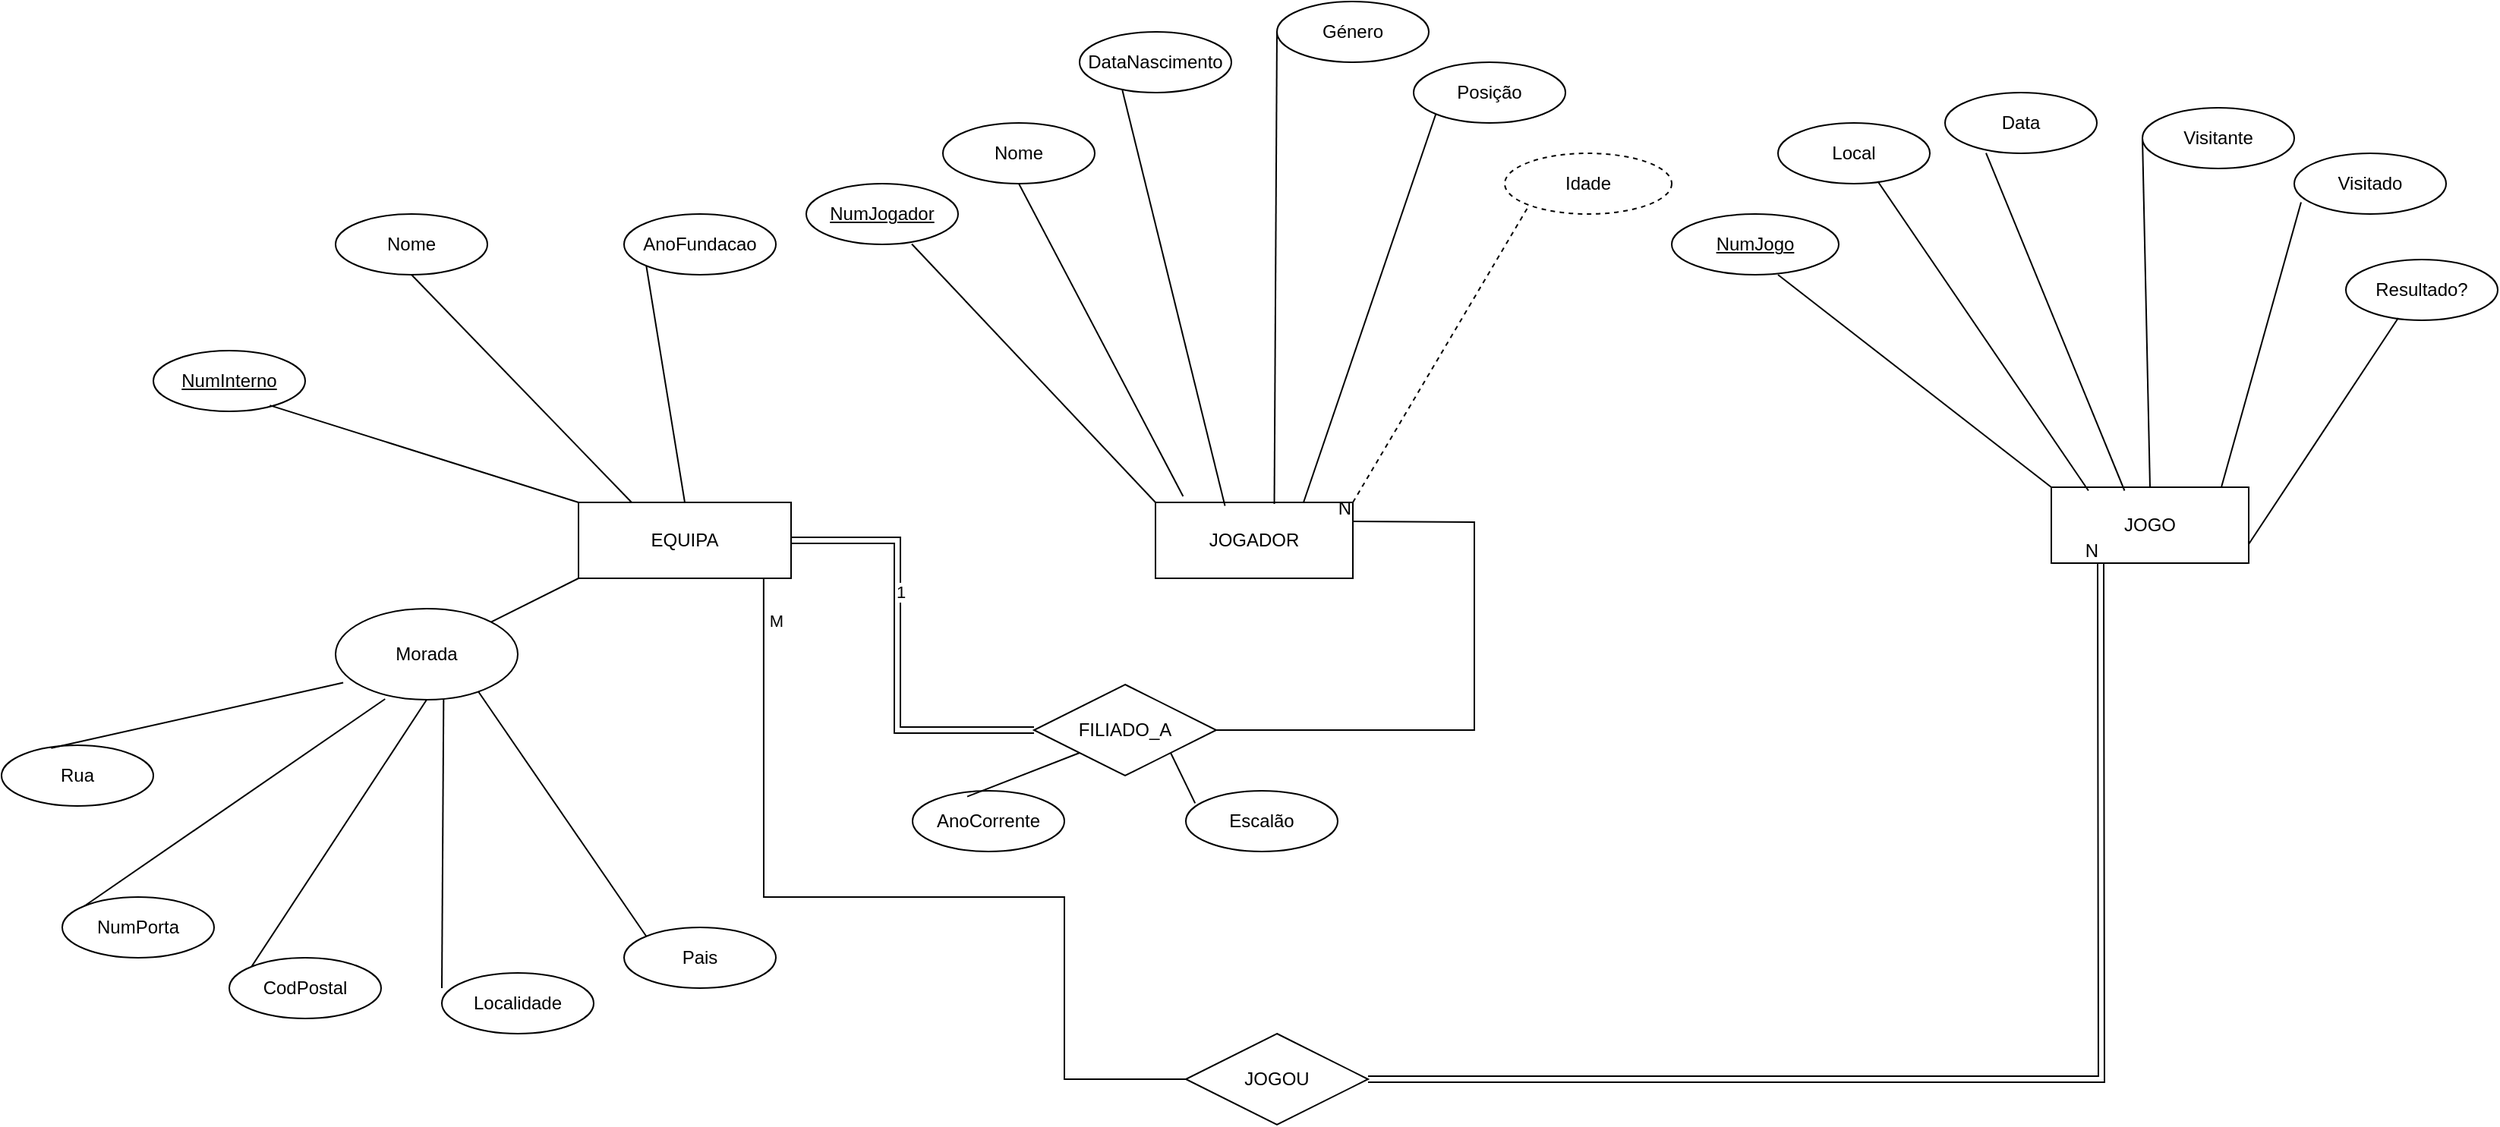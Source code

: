 <mxfile version="28.2.4">
  <diagram name="Página-1" id="HAVZxO2_sHeDZ3DqDTil">
    <mxGraphModel dx="1694" dy="1079" grid="1" gridSize="10" guides="1" tooltips="1" connect="1" arrows="1" fold="1" page="1" pageScale="1" pageWidth="1654" pageHeight="2336" math="0" shadow="0">
      <root>
        <mxCell id="0" />
        <mxCell id="1" parent="0" />
        <mxCell id="LriPo0vyb83jJ2V908es-1" value="&lt;font style=&quot;vertical-align: inherit;&quot; dir=&quot;auto&quot;&gt;&lt;font style=&quot;vertical-align: inherit;&quot; dir=&quot;auto&quot;&gt;&lt;font style=&quot;vertical-align: inherit;&quot; dir=&quot;auto&quot;&gt;&lt;font style=&quot;vertical-align: inherit;&quot; dir=&quot;auto&quot;&gt;&lt;font style=&quot;vertical-align: inherit;&quot; dir=&quot;auto&quot;&gt;&lt;font style=&quot;vertical-align: inherit;&quot; dir=&quot;auto&quot;&gt;EQUIPA&lt;/font&gt;&lt;/font&gt;&lt;/font&gt;&lt;/font&gt;&lt;/font&gt;&lt;/font&gt;" style="whiteSpace=wrap;html=1;align=center;" parent="1" vertex="1">
          <mxGeometry x="390" y="470" width="140" height="50" as="geometry" />
        </mxCell>
        <mxCell id="LriPo0vyb83jJ2V908es-2" value="&lt;font style=&quot;vertical-align: inherit;&quot; dir=&quot;auto&quot;&gt;&lt;font style=&quot;vertical-align: inherit;&quot; dir=&quot;auto&quot;&gt;NumInterno&lt;/font&gt;&lt;/font&gt;" style="ellipse;whiteSpace=wrap;html=1;align=center;fontStyle=4;" parent="1" vertex="1">
          <mxGeometry x="110" y="370" width="100" height="40" as="geometry" />
        </mxCell>
        <mxCell id="LriPo0vyb83jJ2V908es-3" value="&lt;font style=&quot;vertical-align: inherit;&quot; dir=&quot;auto&quot;&gt;&lt;font style=&quot;vertical-align: inherit;&quot; dir=&quot;auto&quot;&gt;Nome&lt;/font&gt;&lt;/font&gt;" style="ellipse;whiteSpace=wrap;html=1;align=center;" parent="1" vertex="1">
          <mxGeometry x="230" y="280" width="100" height="40" as="geometry" />
        </mxCell>
        <mxCell id="LriPo0vyb83jJ2V908es-6" value="&lt;font style=&quot;vertical-align: inherit;&quot; dir=&quot;auto&quot;&gt;&lt;font style=&quot;vertical-align: inherit;&quot; dir=&quot;auto&quot;&gt;&lt;font style=&quot;vertical-align: inherit;&quot; dir=&quot;auto&quot;&gt;&lt;font style=&quot;vertical-align: inherit;&quot; dir=&quot;auto&quot;&gt;Rua&lt;/font&gt;&lt;/font&gt;&lt;/font&gt;&lt;/font&gt;" style="ellipse;whiteSpace=wrap;html=1;align=center;" parent="1" vertex="1">
          <mxGeometry x="10" y="630" width="100" height="40" as="geometry" />
        </mxCell>
        <mxCell id="LriPo0vyb83jJ2V908es-7" value="&lt;font style=&quot;vertical-align: inherit;&quot; dir=&quot;auto&quot;&gt;&lt;font style=&quot;vertical-align: inherit;&quot; dir=&quot;auto&quot;&gt;&lt;font style=&quot;vertical-align: inherit;&quot; dir=&quot;auto&quot;&gt;&lt;font style=&quot;vertical-align: inherit;&quot; dir=&quot;auto&quot;&gt;&lt;font style=&quot;vertical-align: inherit;&quot; dir=&quot;auto&quot;&gt;&lt;font style=&quot;vertical-align: inherit;&quot; dir=&quot;auto&quot;&gt;NumPorta&lt;/font&gt;&lt;/font&gt;&lt;/font&gt;&lt;/font&gt;&lt;/font&gt;&lt;/font&gt;" style="ellipse;whiteSpace=wrap;html=1;align=center;" parent="1" vertex="1">
          <mxGeometry x="50" y="730" width="100" height="40" as="geometry" />
        </mxCell>
        <mxCell id="LriPo0vyb83jJ2V908es-8" value="&lt;font style=&quot;vertical-align: inherit;&quot; dir=&quot;auto&quot;&gt;&lt;font style=&quot;vertical-align: inherit;&quot; dir=&quot;auto&quot;&gt;&lt;font style=&quot;vertical-align: inherit;&quot; dir=&quot;auto&quot;&gt;&lt;font style=&quot;vertical-align: inherit;&quot; dir=&quot;auto&quot;&gt;&lt;font style=&quot;vertical-align: inherit;&quot; dir=&quot;auto&quot;&gt;&lt;font style=&quot;vertical-align: inherit;&quot; dir=&quot;auto&quot;&gt;&lt;font style=&quot;vertical-align: inherit;&quot; dir=&quot;auto&quot;&gt;&lt;font style=&quot;vertical-align: inherit;&quot; dir=&quot;auto&quot;&gt;CodPostal&lt;/font&gt;&lt;/font&gt;&lt;/font&gt;&lt;/font&gt;&lt;/font&gt;&lt;/font&gt;&lt;/font&gt;&lt;/font&gt;" style="ellipse;whiteSpace=wrap;html=1;align=center;" parent="1" vertex="1">
          <mxGeometry x="160" y="770" width="100" height="40" as="geometry" />
        </mxCell>
        <mxCell id="LriPo0vyb83jJ2V908es-9" value="&lt;font style=&quot;vertical-align: inherit;&quot; dir=&quot;auto&quot;&gt;&lt;font style=&quot;vertical-align: inherit;&quot; dir=&quot;auto&quot;&gt;&lt;font style=&quot;vertical-align: inherit;&quot; dir=&quot;auto&quot;&gt;&lt;font style=&quot;vertical-align: inherit;&quot; dir=&quot;auto&quot;&gt;&lt;font style=&quot;vertical-align: inherit;&quot; dir=&quot;auto&quot;&gt;&lt;font style=&quot;vertical-align: inherit;&quot; dir=&quot;auto&quot;&gt;&lt;font style=&quot;vertical-align: inherit;&quot; dir=&quot;auto&quot;&gt;&lt;font style=&quot;vertical-align: inherit;&quot; dir=&quot;auto&quot;&gt;&lt;font style=&quot;vertical-align: inherit;&quot; dir=&quot;auto&quot;&gt;&lt;font style=&quot;vertical-align: inherit;&quot; dir=&quot;auto&quot;&gt;Localidade&lt;/font&gt;&lt;/font&gt;&lt;/font&gt;&lt;/font&gt;&lt;/font&gt;&lt;/font&gt;&lt;/font&gt;&lt;/font&gt;&lt;/font&gt;&lt;/font&gt;&lt;span style=&quot;color: rgba(0, 0, 0, 0); font-family: monospace; font-size: 0px; text-align: start; text-wrap-mode: nowrap;&quot;&gt;&lt;font style=&quot;vertical-align: inherit;&quot; dir=&quot;auto&quot;&gt;&lt;font style=&quot;vertical-align: inherit;&quot; dir=&quot;auto&quot;&gt;%3CmxGraphModel%3E%3Croot%3E%3CmxCell%20id%3D%220%22%2F%3E%3CmxCell%20id%3D%221%22%20parent%3D%220%22%2F%3E%3CmxCell%20id%3D%222%22%20value%3D%22%26lt%3Bfont%20style%3D%26quot%3Bvertical-align n%3A%20herdar%3B%26quot%3B%20dir%3D%26quot%3Bauto%26quot%3B%26gt%3B%26lt%3Bfonte%20estilo%3D%26quot%3Balinhamento-vertical%3A%20herdar%3B%26quot%3B%20dir%3D%26quot%3Bauto%26quot%3B%26gt%3B%26lt%3Bf ont%20style%3D%26quot%3Bvertical-align%3A%20inherit%3B%26quot%3B%20dir%3D%26quot%3Bauto%26quot%3B%26gt%3B%26lt%3Bfont%20style%3D%26quot%3Bvertical-align%3A%20inherit%3B%26quot%3B%20dir%3D%26q uot%3Bauto%26quot%3B%26gt%3B%26lt%3Bfonte%20estilo%3D%26quot%3Balinhamentovertical%3A%20herdar%3B%26quot%3B%20dir%3D%26quot%3Bauto%26quot%3B%26gt%3B%26lt%3Bfonte%20estilo%3D%26quot%3Balinhamentovertical%3A %20herdar%3B%26quot%3B%20dir%3D%26quot%3Bauto%26quot%3B%26gt%3B%26lt%3Bfonte%20estilo%3D%26quot%3Balinhamento-vertical%3A%20herdar%3B%26quot%3B%20dir%3D%26quot%3Bauto%26quot%3B%26gt%3B%26lt%3Bfonte% 20style%3D%26quot%3Bvertical-align%3A%20inherit%3B%26quot%3B%20dir%3D%26quot%3Bauto%26quot%3B%26gt%3BCodPostal%26lt%3B%2Ffont%26gt%3B%26lt%3B%2Ffont%26gt%3B%26lt%3B%2Ffont%26gt%3B%26lt%3B%2Ffont%26gt%3B%26lt%3B%2Ffo nt%26gt%3B%26lt%3B%2Ffont%26gt%3B%26lt%3B%2Ffont%26gt%3B%26lt%3B%2Ffont%26gt%3B%26lt%3B%2Ffont% 26gt% 3B% 22% 20estilo% 3D% 22elipse% 3BwhiteSpace% 3Dwrap% 3Bhtml% 3D1% 3Balign% 3Dcenter% 3B% 22% 20vértice% 3 D%221%22%20pai%3D%221%22%3E%3CmxGeometria%20x%3D%22670%22%20y%3D%22750%22%20largura%3D%22100%22%20altura%3D%2240%22%20as%3D%22geometria%22%2F%3E%3C%2FmxCélula%3E%3C%2Froot%3E%3C%2FmxModeloGráfico%3E&lt;/font&gt;&lt;/font&gt;&lt;/span&gt;" style="ellipse;whiteSpace=wrap;html=1;align=center;" parent="1" vertex="1">
          <mxGeometry x="300" y="780" width="100" height="40" as="geometry" />
        </mxCell>
        <mxCell id="LriPo0vyb83jJ2V908es-10" value="&lt;font style=&quot;vertical-align: inherit;&quot; dir=&quot;auto&quot;&gt;&lt;font style=&quot;vertical-align: inherit;&quot; dir=&quot;auto&quot;&gt;Pais&lt;/font&gt;&lt;/font&gt;" style="ellipse;whiteSpace=wrap;html=1;align=center;" parent="1" vertex="1">
          <mxGeometry x="420" y="750" width="100" height="40" as="geometry" />
        </mxCell>
        <mxCell id="LriPo0vyb83jJ2V908es-11" value="&lt;font style=&quot;vertical-align: inherit;&quot; dir=&quot;auto&quot;&gt;&lt;font style=&quot;vertical-align: inherit;&quot; dir=&quot;auto&quot;&gt;&lt;font style=&quot;vertical-align: inherit;&quot; dir=&quot;auto&quot;&gt;&lt;font style=&quot;vertical-align: inherit;&quot; dir=&quot;auto&quot;&gt;AnoFundacao&lt;/font&gt;&lt;/font&gt;&lt;/font&gt;&lt;/font&gt;" style="ellipse;whiteSpace=wrap;html=1;align=center;" parent="1" vertex="1">
          <mxGeometry x="420" y="280" width="100" height="40" as="geometry" />
        </mxCell>
        <mxCell id="LriPo0vyb83jJ2V908es-12" value="" style="endArrow=none;html=1;rounded=0;exitX=0.767;exitY=0.901;exitDx=0;exitDy=0;exitPerimeter=0;entryX=0;entryY=0;entryDx=0;entryDy=0;" parent="1" source="LriPo0vyb83jJ2V908es-2" target="LriPo0vyb83jJ2V908es-1" edge="1">
          <mxGeometry relative="1" as="geometry">
            <mxPoint x="650" y="660" as="sourcePoint" />
            <mxPoint x="810" y="660" as="targetPoint" />
          </mxGeometry>
        </mxCell>
        <mxCell id="LriPo0vyb83jJ2V908es-15" value="" style="endArrow=none;html=1;rounded=0;exitX=0;exitY=1;exitDx=0;exitDy=0;entryX=0;entryY=1;entryDx=0;entryDy=0;" parent="1" source="LriPo0vyb83jJ2V908es-59" target="LriPo0vyb83jJ2V908es-1" edge="1">
          <mxGeometry relative="1" as="geometry">
            <mxPoint x="306.5" y="552.6" as="sourcePoint" />
            <mxPoint x="910" y="690" as="targetPoint" />
          </mxGeometry>
        </mxCell>
        <mxCell id="LriPo0vyb83jJ2V908es-16" value="" style="endArrow=none;html=1;rounded=0;exitX=0.327;exitY=0.046;exitDx=0;exitDy=0;exitPerimeter=0;entryX=0.958;entryY=0.187;entryDx=0;entryDy=0;entryPerimeter=0;" parent="1" source="LriPo0vyb83jJ2V908es-6" target="LriPo0vyb83jJ2V908es-59" edge="1">
          <mxGeometry relative="1" as="geometry">
            <mxPoint x="400" y="663" as="sourcePoint" />
            <mxPoint x="236" y="580" as="targetPoint" />
          </mxGeometry>
        </mxCell>
        <mxCell id="LriPo0vyb83jJ2V908es-17" value="" style="endArrow=none;html=1;rounded=0;exitX=0;exitY=0;exitDx=0;exitDy=0;entryX=0.728;entryY=0.008;entryDx=0;entryDy=0;entryPerimeter=0;" parent="1" source="LriPo0vyb83jJ2V908es-7" target="LriPo0vyb83jJ2V908es-59" edge="1">
          <mxGeometry relative="1" as="geometry">
            <mxPoint x="407" y="772" as="sourcePoint" />
            <mxPoint x="260" y="590.0" as="targetPoint" />
          </mxGeometry>
        </mxCell>
        <mxCell id="LriPo0vyb83jJ2V908es-19" value="" style="endArrow=none;html=1;rounded=0;exitX=0;exitY=0;exitDx=0;exitDy=0;entryX=0.5;entryY=0;entryDx=0;entryDy=0;" parent="1" source="LriPo0vyb83jJ2V908es-8" target="LriPo0vyb83jJ2V908es-59" edge="1">
          <mxGeometry relative="1" as="geometry">
            <mxPoint x="445" y="846" as="sourcePoint" />
            <mxPoint x="280" y="590.0" as="targetPoint" />
          </mxGeometry>
        </mxCell>
        <mxCell id="LriPo0vyb83jJ2V908es-20" value="" style="endArrow=none;html=1;rounded=0;exitX=0;exitY=0;exitDx=0;exitDy=0;entryX=0.215;entryY=0.085;entryDx=0;entryDy=0;entryPerimeter=0;" parent="1" source="LriPo0vyb83jJ2V908es-10" target="LriPo0vyb83jJ2V908es-59" edge="1">
          <mxGeometry relative="1" as="geometry">
            <mxPoint x="605" y="816" as="sourcePoint" />
            <mxPoint x="306.5" y="588" as="targetPoint" />
          </mxGeometry>
        </mxCell>
        <mxCell id="LriPo0vyb83jJ2V908es-21" value="" style="endArrow=none;html=1;rounded=0;exitX=0;exitY=0.25;exitDx=0;exitDy=0;entryX=0.407;entryY=0.008;entryDx=0;entryDy=0;entryPerimeter=0;exitPerimeter=0;" parent="1" source="LriPo0vyb83jJ2V908es-9" target="LriPo0vyb83jJ2V908es-59" edge="1">
          <mxGeometry relative="1" as="geometry">
            <mxPoint x="698" y="878" as="sourcePoint" />
            <mxPoint x="298.8" y="591.08" as="targetPoint" />
          </mxGeometry>
        </mxCell>
        <mxCell id="LriPo0vyb83jJ2V908es-24" value="" style="endArrow=none;html=1;rounded=0;exitX=0.5;exitY=1;exitDx=0;exitDy=0;entryX=0.25;entryY=0;entryDx=0;entryDy=0;" parent="1" source="LriPo0vyb83jJ2V908es-3" target="LriPo0vyb83jJ2V908es-1" edge="1">
          <mxGeometry relative="1" as="geometry">
            <mxPoint x="750" y="690" as="sourcePoint" />
            <mxPoint x="910" y="690" as="targetPoint" />
          </mxGeometry>
        </mxCell>
        <mxCell id="LriPo0vyb83jJ2V908es-25" value="" style="endArrow=none;html=1;rounded=0;exitX=0.5;exitY=0;exitDx=0;exitDy=0;entryX=0;entryY=1;entryDx=0;entryDy=0;" parent="1" source="LriPo0vyb83jJ2V908es-1" target="LriPo0vyb83jJ2V908es-11" edge="1">
          <mxGeometry relative="1" as="geometry">
            <mxPoint x="390" y="380" as="sourcePoint" />
            <mxPoint x="445" y="530" as="targetPoint" />
          </mxGeometry>
        </mxCell>
        <mxCell id="LriPo0vyb83jJ2V908es-26" value="&lt;font style=&quot;vertical-align: inherit;&quot; dir=&quot;auto&quot;&gt;&lt;font style=&quot;vertical-align: inherit;&quot; dir=&quot;auto&quot;&gt;JOGADOR&lt;/font&gt;&lt;/font&gt;" style="whiteSpace=wrap;html=1;align=center;" parent="1" vertex="1">
          <mxGeometry x="770" y="470" width="130" height="50" as="geometry" />
        </mxCell>
        <mxCell id="LriPo0vyb83jJ2V908es-29" value="Nome" style="ellipse;whiteSpace=wrap;html=1;align=center;" parent="1" vertex="1">
          <mxGeometry x="630" y="220" width="100" height="40" as="geometry" />
        </mxCell>
        <mxCell id="LriPo0vyb83jJ2V908es-30" value="DataNascimento" style="ellipse;whiteSpace=wrap;html=1;align=center;" parent="1" vertex="1">
          <mxGeometry x="720" y="160" width="100" height="40" as="geometry" />
        </mxCell>
        <mxCell id="LriPo0vyb83jJ2V908es-31" value="NumJogador" style="ellipse;whiteSpace=wrap;html=1;align=center;fontStyle=4;rotation=0;" parent="1" vertex="1">
          <mxGeometry x="540" y="260" width="100" height="40" as="geometry" />
        </mxCell>
        <mxCell id="LriPo0vyb83jJ2V908es-32" value="Género" style="ellipse;whiteSpace=wrap;html=1;align=center;" parent="1" vertex="1">
          <mxGeometry x="850" y="140" width="100" height="40" as="geometry" />
        </mxCell>
        <mxCell id="LriPo0vyb83jJ2V908es-33" value="Posição" style="ellipse;whiteSpace=wrap;html=1;align=center;" parent="1" vertex="1">
          <mxGeometry x="940" y="180" width="100" height="40" as="geometry" />
        </mxCell>
        <mxCell id="LriPo0vyb83jJ2V908es-35" value="" style="endArrow=none;html=1;rounded=0;exitX=0.695;exitY=0.994;exitDx=0;exitDy=0;exitPerimeter=0;entryX=0;entryY=0;entryDx=0;entryDy=0;" parent="1" source="LriPo0vyb83jJ2V908es-31" target="LriPo0vyb83jJ2V908es-26" edge="1">
          <mxGeometry relative="1" as="geometry">
            <mxPoint x="750" y="660" as="sourcePoint" />
            <mxPoint x="910" y="660" as="targetPoint" />
          </mxGeometry>
        </mxCell>
        <mxCell id="LriPo0vyb83jJ2V908es-36" value="" style="endArrow=none;html=1;rounded=0;exitX=0.5;exitY=1;exitDx=0;exitDy=0;entryX=0.14;entryY=-0.08;entryDx=0;entryDy=0;entryPerimeter=0;" parent="1" source="LriPo0vyb83jJ2V908es-29" target="LriPo0vyb83jJ2V908es-26" edge="1">
          <mxGeometry relative="1" as="geometry">
            <mxPoint x="730" y="420" as="sourcePoint" />
            <mxPoint x="850" y="540" as="targetPoint" />
          </mxGeometry>
        </mxCell>
        <mxCell id="LriPo0vyb83jJ2V908es-37" value="" style="endArrow=none;html=1;rounded=0;exitX=0.282;exitY=0.962;exitDx=0;exitDy=0;entryX=0.352;entryY=0.045;entryDx=0;entryDy=0;entryPerimeter=0;exitPerimeter=0;" parent="1" source="LriPo0vyb83jJ2V908es-30" target="LriPo0vyb83jJ2V908es-26" edge="1">
          <mxGeometry relative="1" as="geometry">
            <mxPoint x="800" y="410" as="sourcePoint" />
            <mxPoint x="868" y="566" as="targetPoint" />
          </mxGeometry>
        </mxCell>
        <mxCell id="LriPo0vyb83jJ2V908es-38" value="" style="endArrow=none;html=1;rounded=0;exitX=0;exitY=0.5;exitDx=0;exitDy=0;entryX=0.602;entryY=0.02;entryDx=0;entryDy=0;entryPerimeter=0;" parent="1" source="LriPo0vyb83jJ2V908es-32" target="LriPo0vyb83jJ2V908es-26" edge="1">
          <mxGeometry relative="1" as="geometry">
            <mxPoint x="870" y="330" as="sourcePoint" />
            <mxPoint x="873" y="494" as="targetPoint" />
          </mxGeometry>
        </mxCell>
        <mxCell id="LriPo0vyb83jJ2V908es-40" value="" style="endArrow=none;html=1;rounded=0;exitX=0;exitY=1;exitDx=0;exitDy=0;entryX=0.75;entryY=0;entryDx=0;entryDy=0;" parent="1" source="LriPo0vyb83jJ2V908es-33" target="LriPo0vyb83jJ2V908es-26" edge="1">
          <mxGeometry relative="1" as="geometry">
            <mxPoint x="947" y="380" as="sourcePoint" />
            <mxPoint x="910" y="531" as="targetPoint" />
          </mxGeometry>
        </mxCell>
        <mxCell id="LriPo0vyb83jJ2V908es-41" value="Idade" style="ellipse;whiteSpace=wrap;html=1;align=center;dashed=1;" parent="1" vertex="1">
          <mxGeometry x="1000" y="240" width="110" height="40" as="geometry" />
        </mxCell>
        <mxCell id="LriPo0vyb83jJ2V908es-43" value="JOGO" style="whiteSpace=wrap;html=1;align=center;" parent="1" vertex="1">
          <mxGeometry x="1360" y="460" width="130" height="50" as="geometry" />
        </mxCell>
        <mxCell id="LriPo0vyb83jJ2V908es-45" value="NumJogo" style="ellipse;whiteSpace=wrap;html=1;align=center;fontStyle=4;" parent="1" vertex="1">
          <mxGeometry x="1110" y="280" width="110" height="40" as="geometry" />
        </mxCell>
        <mxCell id="LriPo0vyb83jJ2V908es-46" value="Data" style="ellipse;whiteSpace=wrap;html=1;align=center;" parent="1" vertex="1">
          <mxGeometry x="1290" y="200" width="100" height="40" as="geometry" />
        </mxCell>
        <mxCell id="LriPo0vyb83jJ2V908es-47" value="Local" style="ellipse;whiteSpace=wrap;html=1;align=center;" parent="1" vertex="1">
          <mxGeometry x="1180" y="220" width="100" height="40" as="geometry" />
        </mxCell>
        <mxCell id="LriPo0vyb83jJ2V908es-48" value="Visitado" style="ellipse;whiteSpace=wrap;html=1;align=center;" parent="1" vertex="1">
          <mxGeometry x="1520" y="240" width="100" height="40" as="geometry" />
        </mxCell>
        <mxCell id="LriPo0vyb83jJ2V908es-49" value="Visitante" style="ellipse;whiteSpace=wrap;html=1;align=center;" parent="1" vertex="1">
          <mxGeometry x="1420" y="210" width="100" height="40" as="geometry" />
        </mxCell>
        <mxCell id="LriPo0vyb83jJ2V908es-50" value="Resultado?" style="ellipse;whiteSpace=wrap;html=1;align=center;" parent="1" vertex="1">
          <mxGeometry x="1554" y="310" width="100" height="40" as="geometry" />
        </mxCell>
        <mxCell id="LriPo0vyb83jJ2V908es-53" value="" style="endArrow=none;html=1;rounded=0;exitX=0.636;exitY=1;exitDx=0;exitDy=0;exitPerimeter=0;entryX=0;entryY=0;entryDx=0;entryDy=0;" parent="1" source="LriPo0vyb83jJ2V908es-45" target="LriPo0vyb83jJ2V908es-43" edge="1">
          <mxGeometry relative="1" as="geometry">
            <mxPoint x="990" y="620" as="sourcePoint" />
            <mxPoint x="1150" y="620" as="targetPoint" />
          </mxGeometry>
        </mxCell>
        <mxCell id="LriPo0vyb83jJ2V908es-54" value="" style="endArrow=none;html=1;rounded=0;exitX=0.657;exitY=0.962;exitDx=0;exitDy=0;exitPerimeter=0;entryX=0.188;entryY=0.045;entryDx=0;entryDy=0;entryPerimeter=0;" parent="1" source="LriPo0vyb83jJ2V908es-47" target="LriPo0vyb83jJ2V908es-43" edge="1">
          <mxGeometry relative="1" as="geometry">
            <mxPoint x="1220" y="350" as="sourcePoint" />
            <mxPoint x="1280" y="470" as="targetPoint" />
          </mxGeometry>
        </mxCell>
        <mxCell id="LriPo0vyb83jJ2V908es-55" value="" style="endArrow=none;html=1;rounded=0;exitX=0.27;exitY=0.994;exitDx=0;exitDy=0;entryX=0.371;entryY=0.045;entryDx=0;entryDy=0;entryPerimeter=0;exitPerimeter=0;" parent="1" source="LriPo0vyb83jJ2V908es-46" target="LriPo0vyb83jJ2V908es-43" edge="1">
          <mxGeometry relative="1" as="geometry">
            <mxPoint x="1290" y="410" as="sourcePoint" />
            <mxPoint x="1318" y="604" as="targetPoint" />
          </mxGeometry>
        </mxCell>
        <mxCell id="LriPo0vyb83jJ2V908es-56" value="" style="endArrow=none;html=1;rounded=0;exitX=0;exitY=0.5;exitDx=0;exitDy=0;entryX=0.5;entryY=0;entryDx=0;entryDy=0;" parent="1" source="LriPo0vyb83jJ2V908es-49" target="LriPo0vyb83jJ2V908es-43" edge="1">
          <mxGeometry relative="1" as="geometry">
            <mxPoint x="1399" y="330" as="sourcePoint" />
            <mxPoint x="1380" y="542" as="targetPoint" />
          </mxGeometry>
        </mxCell>
        <mxCell id="LriPo0vyb83jJ2V908es-57" value="" style="endArrow=none;html=1;rounded=0;exitX=0.045;exitY=0.806;exitDx=0;exitDy=0;exitPerimeter=0;entryX=0.862;entryY=-0.005;entryDx=0;entryDy=0;entryPerimeter=0;" parent="1" source="LriPo0vyb83jJ2V908es-48" target="LriPo0vyb83jJ2V908es-43" edge="1">
          <mxGeometry relative="1" as="geometry">
            <mxPoint x="1665" y="330" as="sourcePoint" />
            <mxPoint x="1361" y="475" as="targetPoint" />
          </mxGeometry>
        </mxCell>
        <mxCell id="LriPo0vyb83jJ2V908es-58" value="" style="endArrow=none;html=1;rounded=0;exitX=0.345;exitY=0.962;exitDx=0;exitDy=0;entryX=1;entryY=0.75;entryDx=0;entryDy=0;exitPerimeter=0;" parent="1" source="LriPo0vyb83jJ2V908es-50" target="LriPo0vyb83jJ2V908es-43" edge="1">
          <mxGeometry relative="1" as="geometry">
            <mxPoint x="1714" y="350" as="sourcePoint" />
            <mxPoint x="1570" y="533" as="targetPoint" />
          </mxGeometry>
        </mxCell>
        <mxCell id="LriPo0vyb83jJ2V908es-59" value="Morada" style="ellipse;whiteSpace=wrap;html=1;align=center;direction=west;" parent="1" vertex="1">
          <mxGeometry x="230" y="540" width="120" height="60" as="geometry" />
        </mxCell>
        <mxCell id="LriPo0vyb83jJ2V908es-61" value="JOGOU" style="shape=rhombus;perimeter=rhombusPerimeter;whiteSpace=wrap;html=1;align=center;" parent="1" vertex="1">
          <mxGeometry x="790" y="820" width="120" height="60" as="geometry" />
        </mxCell>
        <mxCell id="LriPo0vyb83jJ2V908es-63" value="" style="endArrow=none;html=1;rounded=0;exitX=0.871;exitY=0.991;exitDx=0;exitDy=0;exitPerimeter=0;entryX=0;entryY=0.5;entryDx=0;entryDy=0;" parent="1" source="LriPo0vyb83jJ2V908es-1" target="LriPo0vyb83jJ2V908es-61" edge="1">
          <mxGeometry relative="1" as="geometry">
            <mxPoint x="770" y="850" as="sourcePoint" />
            <mxPoint x="930" y="850" as="targetPoint" />
            <Array as="points">
              <mxPoint x="512" y="730" />
              <mxPoint x="710" y="730" />
              <mxPoint x="710" y="850" />
            </Array>
          </mxGeometry>
        </mxCell>
        <mxCell id="FvILI9HItXo_LQA3j1v2-15" value="M" style="edgeLabel;html=1;align=center;verticalAlign=middle;resizable=0;points=[];" vertex="1" connectable="0" parent="LriPo0vyb83jJ2V908es-63">
          <mxGeometry x="-0.906" y="1" relative="1" as="geometry">
            <mxPoint x="7" as="offset" />
          </mxGeometry>
        </mxCell>
        <mxCell id="LriPo0vyb83jJ2V908es-67" value="FILIADO_A" style="shape=rhombus;perimeter=rhombusPerimeter;whiteSpace=wrap;html=1;align=center;" parent="1" vertex="1">
          <mxGeometry x="690" y="590" width="120" height="60" as="geometry" />
        </mxCell>
        <mxCell id="LriPo0vyb83jJ2V908es-68" value="Escalão" style="ellipse;whiteSpace=wrap;html=1;align=center;" parent="1" vertex="1">
          <mxGeometry x="790" y="660" width="100" height="40" as="geometry" />
        </mxCell>
        <mxCell id="LriPo0vyb83jJ2V908es-69" value="AnoCorrente" style="ellipse;whiteSpace=wrap;html=1;align=center;" parent="1" vertex="1">
          <mxGeometry x="610" y="660" width="100" height="40" as="geometry" />
        </mxCell>
        <mxCell id="LriPo0vyb83jJ2V908es-70" value="" style="endArrow=none;html=1;rounded=0;exitX=0;exitY=1;exitDx=0;exitDy=0;entryX=0.36;entryY=0.096;entryDx=0;entryDy=0;entryPerimeter=0;" parent="1" source="LriPo0vyb83jJ2V908es-67" target="LriPo0vyb83jJ2V908es-69" edge="1">
          <mxGeometry relative="1" as="geometry">
            <mxPoint x="970" y="660" as="sourcePoint" />
            <mxPoint x="1130" y="660" as="targetPoint" />
          </mxGeometry>
        </mxCell>
        <mxCell id="LriPo0vyb83jJ2V908es-71" value="" style="endArrow=none;html=1;rounded=0;exitX=0.75;exitY=0.75;exitDx=0;exitDy=0;entryX=0.061;entryY=0.204;entryDx=0;entryDy=0;entryPerimeter=0;exitPerimeter=0;" parent="1" source="LriPo0vyb83jJ2V908es-67" target="LriPo0vyb83jJ2V908es-68" edge="1">
          <mxGeometry relative="1" as="geometry">
            <mxPoint x="800" y="680" as="sourcePoint" />
            <mxPoint x="806" y="744" as="targetPoint" />
          </mxGeometry>
        </mxCell>
        <mxCell id="LriPo0vyb83jJ2V908es-73" value="" style="shape=link;html=1;rounded=0;exitX=1;exitY=0.5;exitDx=0;exitDy=0;entryX=0;entryY=0.5;entryDx=0;entryDy=0;" parent="1" source="LriPo0vyb83jJ2V908es-1" target="LriPo0vyb83jJ2V908es-67" edge="1">
          <mxGeometry relative="1" as="geometry">
            <mxPoint x="970" y="660" as="sourcePoint" />
            <mxPoint x="1130" y="660" as="targetPoint" />
            <Array as="points">
              <mxPoint x="600" y="495" />
              <mxPoint x="600" y="620" />
            </Array>
          </mxGeometry>
        </mxCell>
        <mxCell id="FvILI9HItXo_LQA3j1v2-11" value="1" style="edgeLabel;html=1;align=center;verticalAlign=middle;resizable=0;points=[];" vertex="1" connectable="0" parent="LriPo0vyb83jJ2V908es-73">
          <mxGeometry x="-0.271" y="2" relative="1" as="geometry">
            <mxPoint as="offset" />
          </mxGeometry>
        </mxCell>
        <mxCell id="FvILI9HItXo_LQA3j1v2-4" value="" style="endArrow=none;html=1;rounded=0;entryX=0;entryY=1;entryDx=0;entryDy=0;exitX=1;exitY=0;exitDx=0;exitDy=0;dashed=1;" edge="1" parent="1" source="LriPo0vyb83jJ2V908es-26" target="LriPo0vyb83jJ2V908es-41">
          <mxGeometry relative="1" as="geometry">
            <mxPoint x="760" y="600" as="sourcePoint" />
            <mxPoint x="920" y="600" as="targetPoint" />
          </mxGeometry>
        </mxCell>
        <mxCell id="FvILI9HItXo_LQA3j1v2-7" value="" style="endArrow=none;html=1;rounded=0;exitX=1;exitY=0.5;exitDx=0;exitDy=0;entryX=1;entryY=0.25;entryDx=0;entryDy=0;" edge="1" parent="1" source="LriPo0vyb83jJ2V908es-67" target="LriPo0vyb83jJ2V908es-26">
          <mxGeometry relative="1" as="geometry">
            <mxPoint x="760" y="600" as="sourcePoint" />
            <mxPoint x="980" y="620" as="targetPoint" />
            <Array as="points">
              <mxPoint x="980" y="620" />
              <mxPoint x="980" y="483" />
            </Array>
          </mxGeometry>
        </mxCell>
        <mxCell id="FvILI9HItXo_LQA3j1v2-8" value="N" style="resizable=0;html=1;whiteSpace=wrap;align=right;verticalAlign=bottom;" connectable="0" vertex="1" parent="FvILI9HItXo_LQA3j1v2-7">
          <mxGeometry x="1" relative="1" as="geometry" />
        </mxCell>
        <mxCell id="FvILI9HItXo_LQA3j1v2-12" value="" style="shape=link;html=1;rounded=0;exitX=1;exitY=0.5;exitDx=0;exitDy=0;entryX=0.25;entryY=1;entryDx=0;entryDy=0;" edge="1" parent="1" source="LriPo0vyb83jJ2V908es-61" target="LriPo0vyb83jJ2V908es-43">
          <mxGeometry relative="1" as="geometry">
            <mxPoint x="940" y="849.29" as="sourcePoint" />
            <mxPoint x="1100" y="849.29" as="targetPoint" />
            <Array as="points">
              <mxPoint x="1393" y="850" />
            </Array>
          </mxGeometry>
        </mxCell>
        <mxCell id="FvILI9HItXo_LQA3j1v2-13" value="N" style="resizable=0;html=1;whiteSpace=wrap;align=right;verticalAlign=bottom;" connectable="0" vertex="1" parent="FvILI9HItXo_LQA3j1v2-12">
          <mxGeometry x="1" relative="1" as="geometry" />
        </mxCell>
      </root>
    </mxGraphModel>
  </diagram>
</mxfile>
